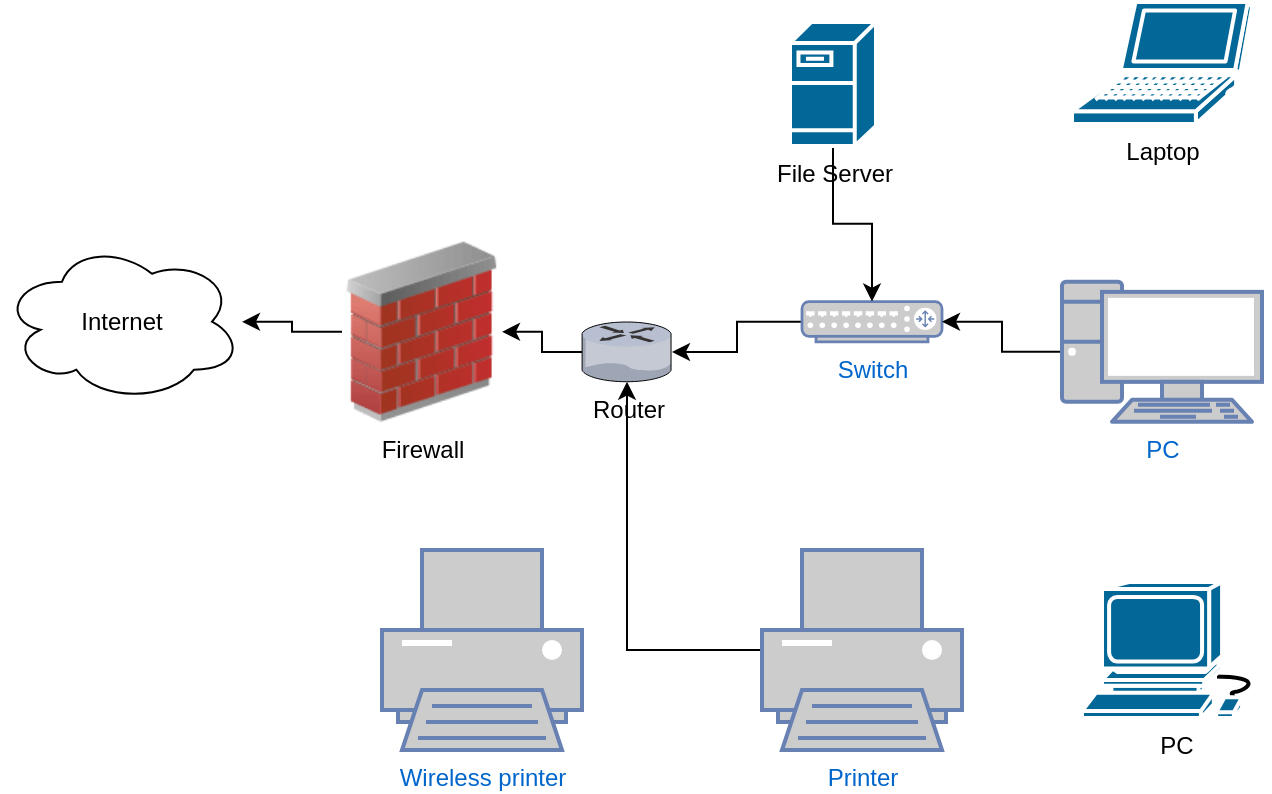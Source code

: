 <mxfile version="15.6.6" type="github">
  <diagram id="qOMMuB4eoHqMVuGcCwok" name="Page-1">
    <mxGraphModel dx="946" dy="525" grid="1" gridSize="10" guides="1" tooltips="1" connect="1" arrows="1" fold="1" page="1" pageScale="1" pageWidth="850" pageHeight="1100" math="0" shadow="0">
      <root>
        <mxCell id="0" />
        <mxCell id="1" parent="0" />
        <mxCell id="wVGHFATass6-LpcJT5j--2" value="Internet" style="ellipse;shape=cloud;whiteSpace=wrap;html=1;fillColor=default;strokeColor=default;fontColor=default;" parent="1" vertex="1">
          <mxGeometry x="10" y="259.86" width="120" height="80" as="geometry" />
        </mxCell>
        <mxCell id="wVGHFATass6-LpcJT5j--4" value="" style="edgeStyle=orthogonalEdgeStyle;rounded=0;orthogonalLoop=1;jettySize=auto;html=1;fontColor=default;" parent="1" source="wVGHFATass6-LpcJT5j--3" target="wVGHFATass6-LpcJT5j--2" edge="1">
          <mxGeometry relative="1" as="geometry" />
        </mxCell>
        <mxCell id="wVGHFATass6-LpcJT5j--3" value="Firewall" style="image;html=1;image=img/lib/clip_art/networking/Firewall_02_128x128.png;fontColor=default;" parent="1" vertex="1">
          <mxGeometry x="180" y="259.86" width="80" height="90" as="geometry" />
        </mxCell>
        <mxCell id="wVGHFATass6-LpcJT5j--6" value="" style="edgeStyle=orthogonalEdgeStyle;rounded=0;orthogonalLoop=1;jettySize=auto;html=1;fontColor=default;" parent="1" source="wVGHFATass6-LpcJT5j--5" target="wVGHFATass6-LpcJT5j--3" edge="1">
          <mxGeometry relative="1" as="geometry" />
        </mxCell>
        <mxCell id="wVGHFATass6-LpcJT5j--5" value="Router" style="verticalLabelPosition=bottom;sketch=0;aspect=fixed;html=1;verticalAlign=top;strokeColor=none;align=center;outlineConnect=0;shape=mxgraph.citrix.router;fontColor=default;fillColor=default;" parent="1" vertex="1">
          <mxGeometry x="300" y="300" width="45" height="29.86" as="geometry" />
        </mxCell>
        <mxCell id="wVGHFATass6-LpcJT5j--8" value="" style="edgeStyle=orthogonalEdgeStyle;rounded=0;orthogonalLoop=1;jettySize=auto;html=1;fontColor=default;strokeColor=default;labelBackgroundColor=default;" parent="1" source="wVGHFATass6-LpcJT5j--7" target="wVGHFATass6-LpcJT5j--5" edge="1">
          <mxGeometry relative="1" as="geometry" />
        </mxCell>
        <mxCell id="wVGHFATass6-LpcJT5j--7" value="Switch" style="fontColor=#0066CC;verticalAlign=top;verticalLabelPosition=bottom;labelPosition=center;align=center;html=1;outlineConnect=0;fillColor=#CCCCCC;strokeColor=#6881B3;gradientColor=none;gradientDirection=north;strokeWidth=2;shape=mxgraph.networks.router;" parent="1" vertex="1">
          <mxGeometry x="410" y="289.79" width="70" height="20.14" as="geometry" />
        </mxCell>
        <mxCell id="wVGHFATass6-LpcJT5j--10" value="" style="edgeStyle=orthogonalEdgeStyle;rounded=0;orthogonalLoop=1;jettySize=auto;html=1;fontColor=default;" parent="1" source="wVGHFATass6-LpcJT5j--9" target="wVGHFATass6-LpcJT5j--7" edge="1">
          <mxGeometry relative="1" as="geometry" />
        </mxCell>
        <mxCell id="wVGHFATass6-LpcJT5j--9" value="File Server" style="shape=mxgraph.cisco.servers.fileserver;html=1;pointerEvents=1;dashed=0;fillColor=#036897;strokeColor=#ffffff;strokeWidth=2;verticalLabelPosition=bottom;verticalAlign=top;align=center;outlineConnect=0;fontColor=default;" parent="1" vertex="1">
          <mxGeometry x="404" y="150" width="43" height="62" as="geometry" />
        </mxCell>
        <mxCell id="wVGHFATass6-LpcJT5j--12" value="" style="edgeStyle=orthogonalEdgeStyle;rounded=0;orthogonalLoop=1;jettySize=auto;html=1;fontColor=default;" parent="1" source="wVGHFATass6-LpcJT5j--11" target="wVGHFATass6-LpcJT5j--7" edge="1">
          <mxGeometry relative="1" as="geometry" />
        </mxCell>
        <mxCell id="wVGHFATass6-LpcJT5j--11" value="PC" style="fontColor=#0066CC;verticalAlign=top;verticalLabelPosition=bottom;labelPosition=center;align=center;html=1;outlineConnect=0;fillColor=#CCCCCC;strokeColor=#6881B3;gradientColor=none;gradientDirection=north;strokeWidth=2;shape=mxgraph.networks.pc;" parent="1" vertex="1">
          <mxGeometry x="540" y="279.93" width="100" height="70" as="geometry" />
        </mxCell>
        <mxCell id="wVGHFATass6-LpcJT5j--14" value="Laptop" style="shape=mxgraph.cisco.computers_and_peripherals.laptop;html=1;pointerEvents=1;dashed=0;fillColor=#036897;strokeColor=#ffffff;strokeWidth=2;verticalLabelPosition=bottom;verticalAlign=top;align=center;outlineConnect=0;fontColor=default;" parent="1" vertex="1">
          <mxGeometry x="545" y="140" width="90" height="61" as="geometry" />
        </mxCell>
        <mxCell id="wVGHFATass6-LpcJT5j--15" value="PC" style="shape=mxgraph.cisco.computers_and_peripherals.workstation;html=1;pointerEvents=1;dashed=0;fillColor=#036897;strokeColor=#ffffff;strokeWidth=2;verticalLabelPosition=bottom;verticalAlign=top;align=center;outlineConnect=0;fontColor=default;" parent="1" vertex="1">
          <mxGeometry x="550" y="430" width="93" height="68" as="geometry" />
        </mxCell>
        <mxCell id="wVGHFATass6-LpcJT5j--18" style="edgeStyle=orthogonalEdgeStyle;rounded=0;orthogonalLoop=1;jettySize=auto;html=1;fontColor=default;" parent="1" source="wVGHFATass6-LpcJT5j--16" target="wVGHFATass6-LpcJT5j--5" edge="1">
          <mxGeometry relative="1" as="geometry" />
        </mxCell>
        <mxCell id="wVGHFATass6-LpcJT5j--16" value="Printer&lt;br&gt;" style="fontColor=#0066CC;verticalAlign=top;verticalLabelPosition=bottom;labelPosition=center;align=center;html=1;outlineConnect=0;fillColor=#CCCCCC;strokeColor=#6881B3;gradientColor=none;gradientDirection=north;strokeWidth=2;shape=mxgraph.networks.printer;" parent="1" vertex="1">
          <mxGeometry x="390" y="414" width="100" height="100" as="geometry" />
        </mxCell>
        <mxCell id="wVGHFATass6-LpcJT5j--19" value="Wireless printer" style="fontColor=#0066CC;verticalAlign=top;verticalLabelPosition=bottom;labelPosition=center;align=center;html=1;outlineConnect=0;fillColor=#CCCCCC;strokeColor=#6881B3;gradientColor=none;gradientDirection=north;strokeWidth=2;shape=mxgraph.networks.printer;" parent="1" vertex="1">
          <mxGeometry x="200" y="414" width="100" height="100" as="geometry" />
        </mxCell>
      </root>
    </mxGraphModel>
  </diagram>
</mxfile>
